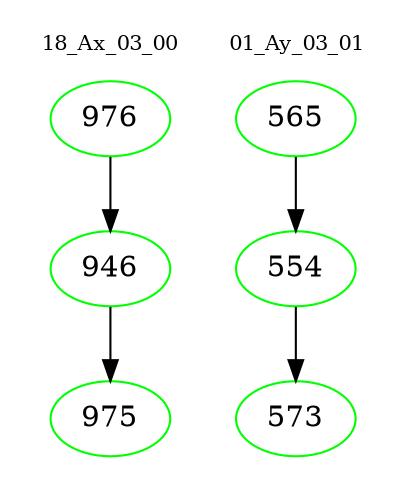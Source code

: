 digraph{
subgraph cluster_0 {
color = white
label = "18_Ax_03_00";
fontsize=10;
T0_976 [label="976", color="green"]
T0_976 -> T0_946 [color="black"]
T0_946 [label="946", color="green"]
T0_946 -> T0_975 [color="black"]
T0_975 [label="975", color="green"]
}
subgraph cluster_1 {
color = white
label = "01_Ay_03_01";
fontsize=10;
T1_565 [label="565", color="green"]
T1_565 -> T1_554 [color="black"]
T1_554 [label="554", color="green"]
T1_554 -> T1_573 [color="black"]
T1_573 [label="573", color="green"]
}
}
